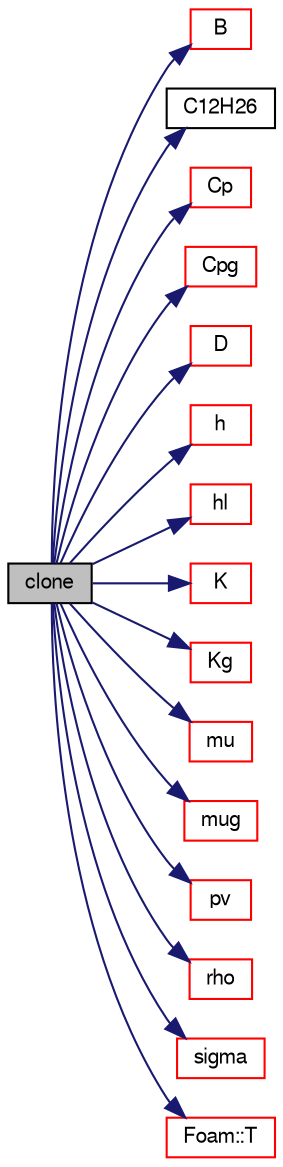 digraph "clone"
{
  bgcolor="transparent";
  edge [fontname="FreeSans",fontsize="10",labelfontname="FreeSans",labelfontsize="10"];
  node [fontname="FreeSans",fontsize="10",shape=record];
  rankdir="LR";
  Node13 [label="clone",height=0.2,width=0.4,color="black", fillcolor="grey75", style="filled", fontcolor="black"];
  Node13 -> Node14 [color="midnightblue",fontsize="10",style="solid",fontname="FreeSans"];
  Node14 [label="B",height=0.2,width=0.4,color="red",URL="$a29862.html#a1f9ff94e737d2e0a47f334e31b94419e",tooltip="Second Virial Coefficient [m^3/kg]. "];
  Node13 -> Node20 [color="midnightblue",fontsize="10",style="solid",fontname="FreeSans"];
  Node20 [label="C12H26",height=0.2,width=0.4,color="black",URL="$a29862.html#af582750442124b911bca456058d22b76",tooltip="Construct null. "];
  Node13 -> Node21 [color="midnightblue",fontsize="10",style="solid",fontname="FreeSans"];
  Node21 [label="Cp",height=0.2,width=0.4,color="red",URL="$a29862.html#aa3c6db57b3c2349f7078463fda391158",tooltip="Liquid heat capacity [J/(kg K)]. "];
  Node13 -> Node23 [color="midnightblue",fontsize="10",style="solid",fontname="FreeSans"];
  Node23 [label="Cpg",height=0.2,width=0.4,color="red",URL="$a29862.html#a48ab15b6063e624713e5ab1589544ce2",tooltip="Ideal gas heat capacity [J/(kg K)]. "];
  Node13 -> Node28 [color="midnightblue",fontsize="10",style="solid",fontname="FreeSans"];
  Node28 [label="D",height=0.2,width=0.4,color="red",URL="$a29862.html#a2e708bd90b5d9eb44d555510967a8f81",tooltip="Vapour diffussivity [m2/s]. "];
  Node13 -> Node30 [color="midnightblue",fontsize="10",style="solid",fontname="FreeSans"];
  Node30 [label="h",height=0.2,width=0.4,color="red",URL="$a29862.html#a3569c4af4ca72f884acbec9ca4128db0",tooltip="Liquid Enthalpy [J/(kg)]. "];
  Node13 -> Node31 [color="midnightblue",fontsize="10",style="solid",fontname="FreeSans"];
  Node31 [label="hl",height=0.2,width=0.4,color="red",URL="$a29862.html#ad6dc578c5da8eaae2169eabdb869b649",tooltip="Heat of vapourisation [J/kg]. "];
  Node13 -> Node33 [color="midnightblue",fontsize="10",style="solid",fontname="FreeSans"];
  Node33 [label="K",height=0.2,width=0.4,color="red",URL="$a29862.html#a4235213634c8d43b1fc07fb29eaf6164",tooltip="Liquid thermal conductivity [W/(m K)]. "];
  Node13 -> Node34 [color="midnightblue",fontsize="10",style="solid",fontname="FreeSans"];
  Node34 [label="Kg",height=0.2,width=0.4,color="red",URL="$a29862.html#af943d8a0d2af0f039beb149978ad6abf",tooltip="Vapour thermal conductivity [W/(m K)]. "];
  Node13 -> Node36 [color="midnightblue",fontsize="10",style="solid",fontname="FreeSans"];
  Node36 [label="mu",height=0.2,width=0.4,color="red",URL="$a29862.html#a3e54dc6e2f8afb3cc8db22c54511fc36",tooltip="Liquid viscosity [Pa s]. "];
  Node13 -> Node40 [color="midnightblue",fontsize="10",style="solid",fontname="FreeSans"];
  Node40 [label="mug",height=0.2,width=0.4,color="red",URL="$a29862.html#aaf3a574f039cec15a76444a0d0502cef",tooltip="Vapour viscosity [Pa s]. "];
  Node13 -> Node41 [color="midnightblue",fontsize="10",style="solid",fontname="FreeSans"];
  Node41 [label="pv",height=0.2,width=0.4,color="red",URL="$a29862.html#ab6c48215446173bc01773d033ac8e337",tooltip="Vapour pressure [Pa]. "];
  Node13 -> Node42 [color="midnightblue",fontsize="10",style="solid",fontname="FreeSans"];
  Node42 [label="rho",height=0.2,width=0.4,color="red",URL="$a29862.html#a79793fef0683d35cc934a4d38fb6dbee",tooltip="Liquid density [kg/m^3]. "];
  Node13 -> Node44 [color="midnightblue",fontsize="10",style="solid",fontname="FreeSans"];
  Node44 [label="sigma",height=0.2,width=0.4,color="red",URL="$a29862.html#a7cee74aa297ad09087f0abbc7182a2af",tooltip="Surface tension [N/m]. "];
  Node13 -> Node45 [color="midnightblue",fontsize="10",style="solid",fontname="FreeSans"];
  Node45 [label="Foam::T",height=0.2,width=0.4,color="red",URL="$a21124.html#ae57fda0abb14bb0944947c463c6e09d4"];
}
